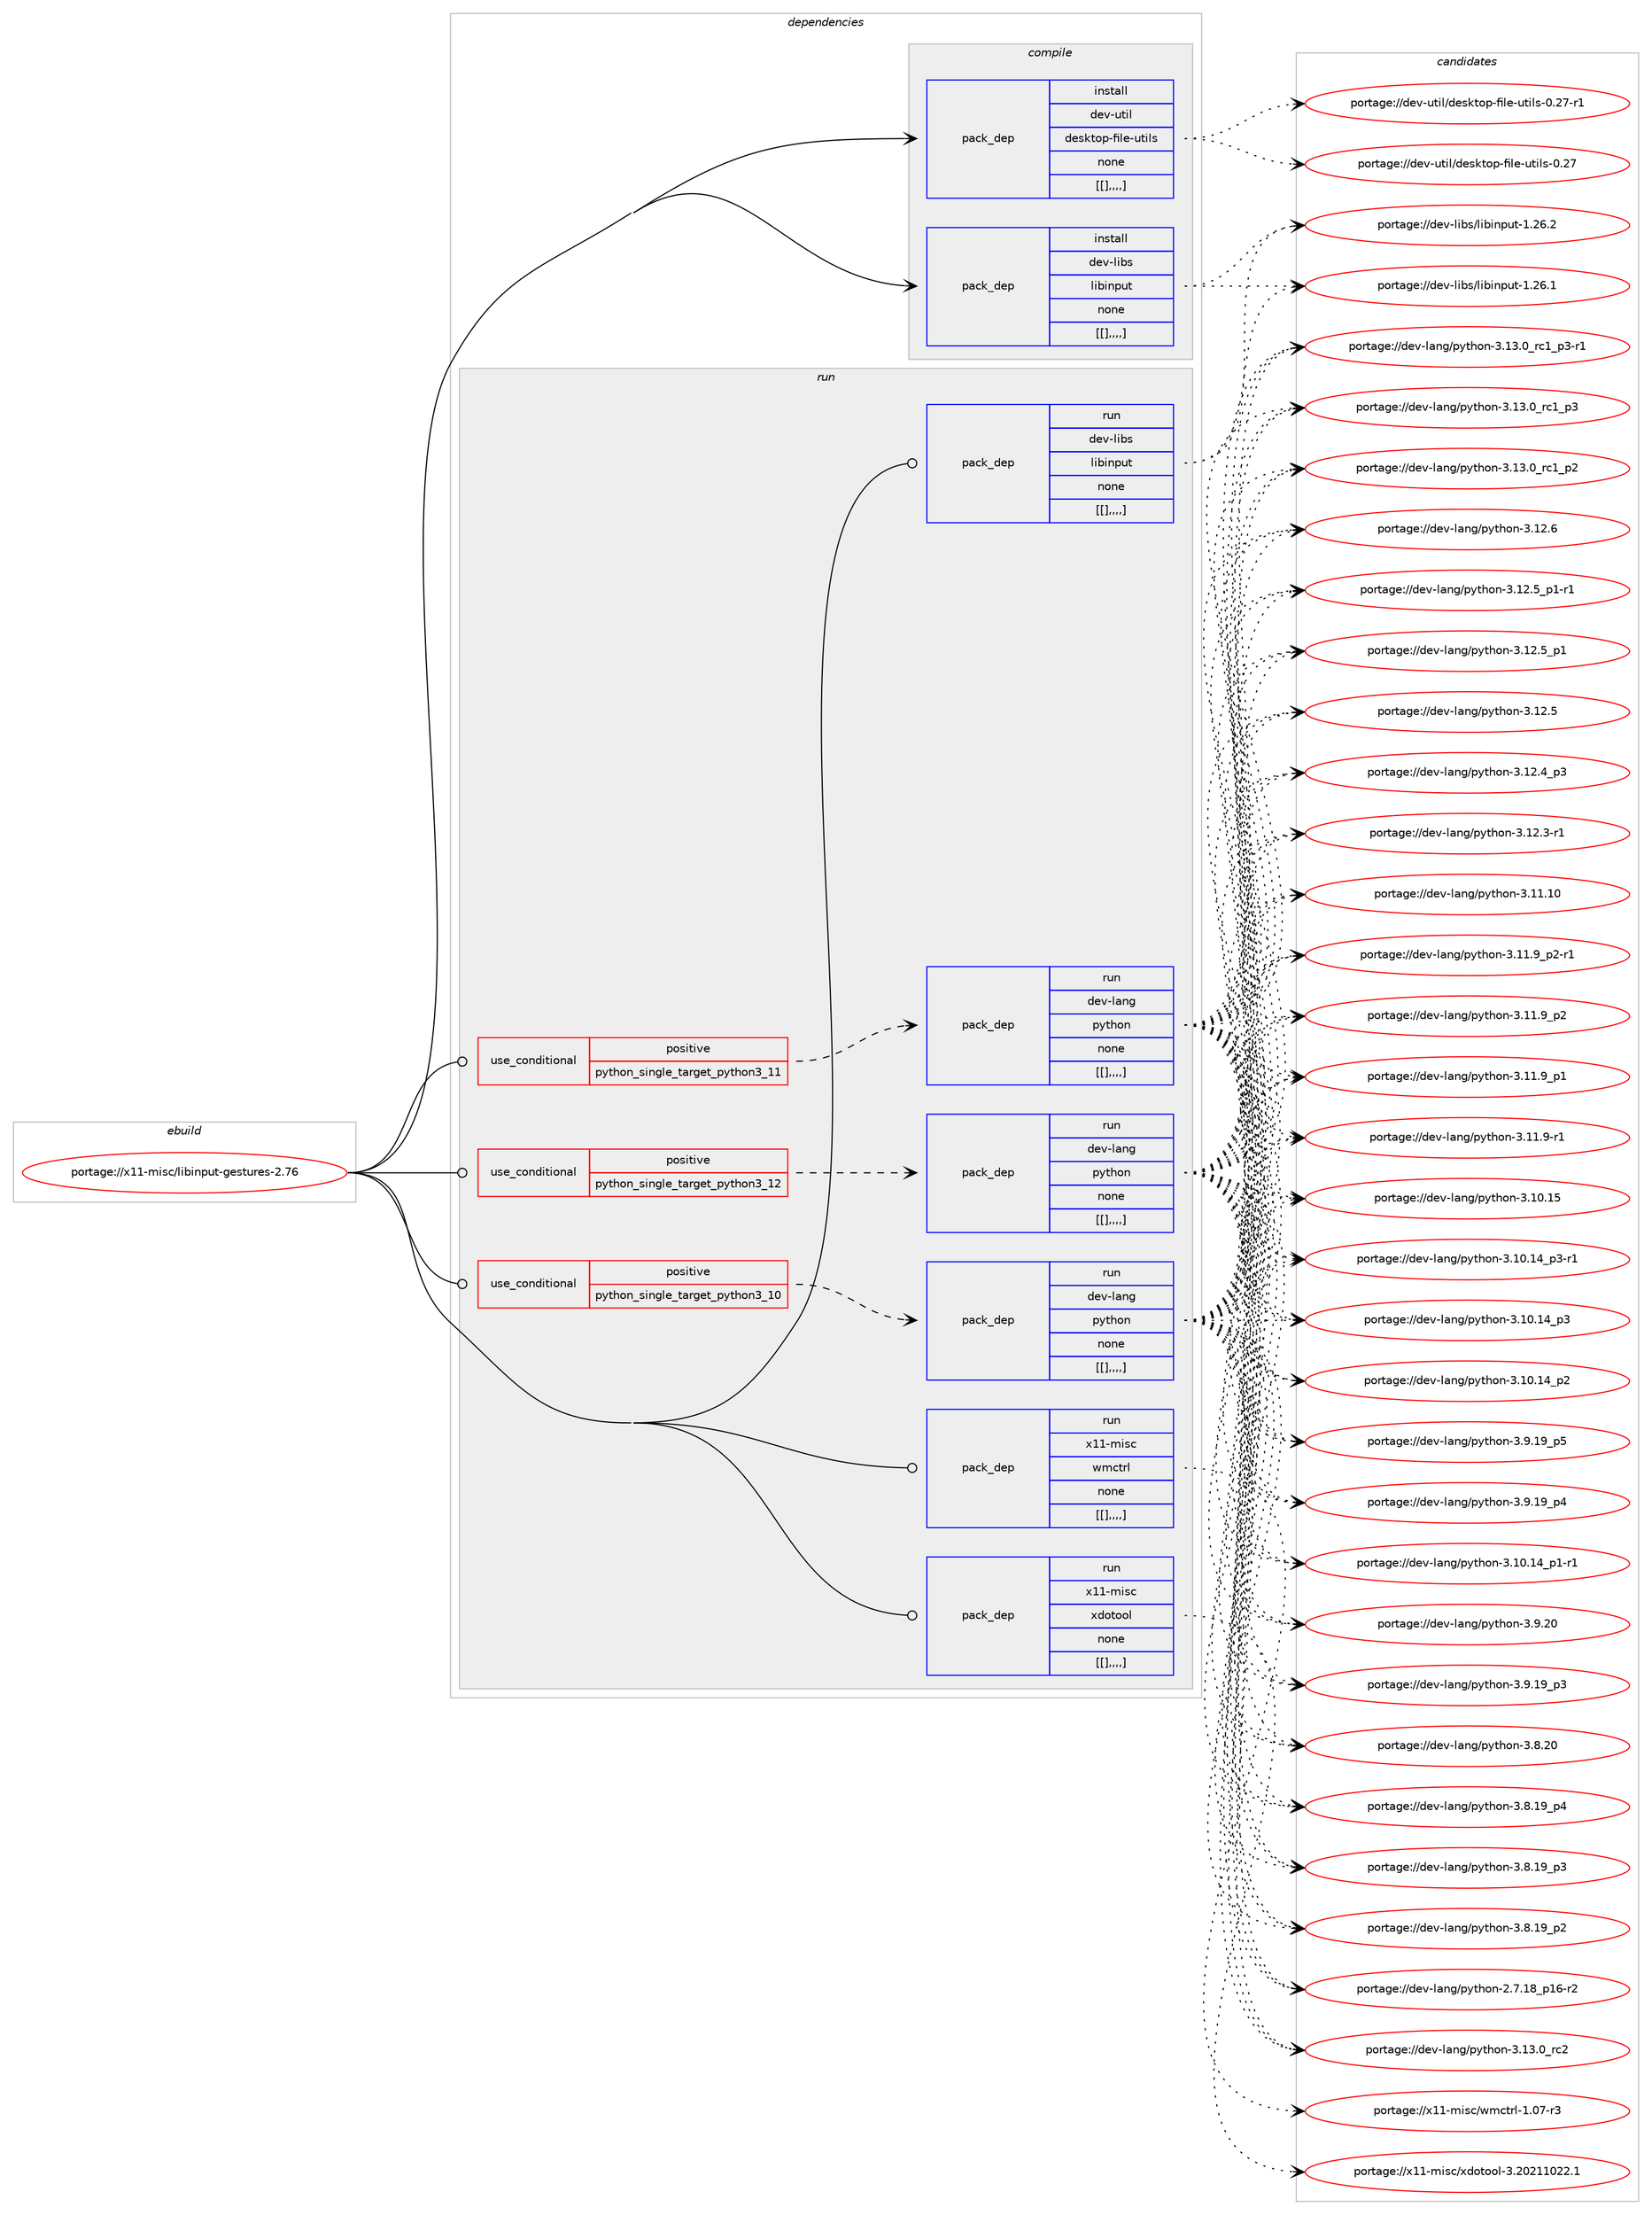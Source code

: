 digraph prolog {

# *************
# Graph options
# *************

newrank=true;
concentrate=true;
compound=true;
graph [rankdir=LR,fontname=Helvetica,fontsize=10,ranksep=1.5];#, ranksep=2.5, nodesep=0.2];
edge  [arrowhead=vee];
node  [fontname=Helvetica,fontsize=10];

# **********
# The ebuild
# **********

subgraph cluster_leftcol {
color=gray;
label=<<i>ebuild</i>>;
id [label="portage://x11-misc/libinput-gestures-2.76", color=red, width=4, href="../x11-misc/libinput-gestures-2.76.svg"];
}

# ****************
# The dependencies
# ****************

subgraph cluster_midcol {
color=gray;
label=<<i>dependencies</i>>;
subgraph cluster_compile {
fillcolor="#eeeeee";
style=filled;
label=<<i>compile</i>>;
subgraph pack349124 {
dependency479922 [label=<<TABLE BORDER="0" CELLBORDER="1" CELLSPACING="0" CELLPADDING="4" WIDTH="220"><TR><TD ROWSPAN="6" CELLPADDING="30">pack_dep</TD></TR><TR><TD WIDTH="110">install</TD></TR><TR><TD>dev-libs</TD></TR><TR><TD>libinput</TD></TR><TR><TD>none</TD></TR><TR><TD>[[],,,,]</TD></TR></TABLE>>, shape=none, color=blue];
}
id:e -> dependency479922:w [weight=20,style="solid",arrowhead="vee"];
subgraph pack349125 {
dependency479923 [label=<<TABLE BORDER="0" CELLBORDER="1" CELLSPACING="0" CELLPADDING="4" WIDTH="220"><TR><TD ROWSPAN="6" CELLPADDING="30">pack_dep</TD></TR><TR><TD WIDTH="110">install</TD></TR><TR><TD>dev-util</TD></TR><TR><TD>desktop-file-utils</TD></TR><TR><TD>none</TD></TR><TR><TD>[[],,,,]</TD></TR></TABLE>>, shape=none, color=blue];
}
id:e -> dependency479923:w [weight=20,style="solid",arrowhead="vee"];
}
subgraph cluster_compileandrun {
fillcolor="#eeeeee";
style=filled;
label=<<i>compile and run</i>>;
}
subgraph cluster_run {
fillcolor="#eeeeee";
style=filled;
label=<<i>run</i>>;
subgraph cond127276 {
dependency479924 [label=<<TABLE BORDER="0" CELLBORDER="1" CELLSPACING="0" CELLPADDING="4"><TR><TD ROWSPAN="3" CELLPADDING="10">use_conditional</TD></TR><TR><TD>positive</TD></TR><TR><TD>python_single_target_python3_10</TD></TR></TABLE>>, shape=none, color=red];
subgraph pack349126 {
dependency479925 [label=<<TABLE BORDER="0" CELLBORDER="1" CELLSPACING="0" CELLPADDING="4" WIDTH="220"><TR><TD ROWSPAN="6" CELLPADDING="30">pack_dep</TD></TR><TR><TD WIDTH="110">run</TD></TR><TR><TD>dev-lang</TD></TR><TR><TD>python</TD></TR><TR><TD>none</TD></TR><TR><TD>[[],,,,]</TD></TR></TABLE>>, shape=none, color=blue];
}
dependency479924:e -> dependency479925:w [weight=20,style="dashed",arrowhead="vee"];
}
id:e -> dependency479924:w [weight=20,style="solid",arrowhead="odot"];
subgraph cond127277 {
dependency479926 [label=<<TABLE BORDER="0" CELLBORDER="1" CELLSPACING="0" CELLPADDING="4"><TR><TD ROWSPAN="3" CELLPADDING="10">use_conditional</TD></TR><TR><TD>positive</TD></TR><TR><TD>python_single_target_python3_11</TD></TR></TABLE>>, shape=none, color=red];
subgraph pack349127 {
dependency479927 [label=<<TABLE BORDER="0" CELLBORDER="1" CELLSPACING="0" CELLPADDING="4" WIDTH="220"><TR><TD ROWSPAN="6" CELLPADDING="30">pack_dep</TD></TR><TR><TD WIDTH="110">run</TD></TR><TR><TD>dev-lang</TD></TR><TR><TD>python</TD></TR><TR><TD>none</TD></TR><TR><TD>[[],,,,]</TD></TR></TABLE>>, shape=none, color=blue];
}
dependency479926:e -> dependency479927:w [weight=20,style="dashed",arrowhead="vee"];
}
id:e -> dependency479926:w [weight=20,style="solid",arrowhead="odot"];
subgraph cond127278 {
dependency479928 [label=<<TABLE BORDER="0" CELLBORDER="1" CELLSPACING="0" CELLPADDING="4"><TR><TD ROWSPAN="3" CELLPADDING="10">use_conditional</TD></TR><TR><TD>positive</TD></TR><TR><TD>python_single_target_python3_12</TD></TR></TABLE>>, shape=none, color=red];
subgraph pack349128 {
dependency479929 [label=<<TABLE BORDER="0" CELLBORDER="1" CELLSPACING="0" CELLPADDING="4" WIDTH="220"><TR><TD ROWSPAN="6" CELLPADDING="30">pack_dep</TD></TR><TR><TD WIDTH="110">run</TD></TR><TR><TD>dev-lang</TD></TR><TR><TD>python</TD></TR><TR><TD>none</TD></TR><TR><TD>[[],,,,]</TD></TR></TABLE>>, shape=none, color=blue];
}
dependency479928:e -> dependency479929:w [weight=20,style="dashed",arrowhead="vee"];
}
id:e -> dependency479928:w [weight=20,style="solid",arrowhead="odot"];
subgraph pack349129 {
dependency479930 [label=<<TABLE BORDER="0" CELLBORDER="1" CELLSPACING="0" CELLPADDING="4" WIDTH="220"><TR><TD ROWSPAN="6" CELLPADDING="30">pack_dep</TD></TR><TR><TD WIDTH="110">run</TD></TR><TR><TD>dev-libs</TD></TR><TR><TD>libinput</TD></TR><TR><TD>none</TD></TR><TR><TD>[[],,,,]</TD></TR></TABLE>>, shape=none, color=blue];
}
id:e -> dependency479930:w [weight=20,style="solid",arrowhead="odot"];
subgraph pack349130 {
dependency479931 [label=<<TABLE BORDER="0" CELLBORDER="1" CELLSPACING="0" CELLPADDING="4" WIDTH="220"><TR><TD ROWSPAN="6" CELLPADDING="30">pack_dep</TD></TR><TR><TD WIDTH="110">run</TD></TR><TR><TD>x11-misc</TD></TR><TR><TD>wmctrl</TD></TR><TR><TD>none</TD></TR><TR><TD>[[],,,,]</TD></TR></TABLE>>, shape=none, color=blue];
}
id:e -> dependency479931:w [weight=20,style="solid",arrowhead="odot"];
subgraph pack349131 {
dependency479932 [label=<<TABLE BORDER="0" CELLBORDER="1" CELLSPACING="0" CELLPADDING="4" WIDTH="220"><TR><TD ROWSPAN="6" CELLPADDING="30">pack_dep</TD></TR><TR><TD WIDTH="110">run</TD></TR><TR><TD>x11-misc</TD></TR><TR><TD>xdotool</TD></TR><TR><TD>none</TD></TR><TR><TD>[[],,,,]</TD></TR></TABLE>>, shape=none, color=blue];
}
id:e -> dependency479932:w [weight=20,style="solid",arrowhead="odot"];
}
}

# **************
# The candidates
# **************

subgraph cluster_choices {
rank=same;
color=gray;
label=<<i>candidates</i>>;

subgraph choice349124 {
color=black;
nodesep=1;
choice1001011184510810598115471081059810511011211711645494650544650 [label="portage://dev-libs/libinput-1.26.2", color=red, width=4,href="../dev-libs/libinput-1.26.2.svg"];
choice1001011184510810598115471081059810511011211711645494650544649 [label="portage://dev-libs/libinput-1.26.1", color=red, width=4,href="../dev-libs/libinput-1.26.1.svg"];
dependency479922:e -> choice1001011184510810598115471081059810511011211711645494650544650:w [style=dotted,weight="100"];
dependency479922:e -> choice1001011184510810598115471081059810511011211711645494650544649:w [style=dotted,weight="100"];
}
subgraph choice349125 {
color=black;
nodesep=1;
choice1001011184511711610510847100101115107116111112451021051081014511711610510811545484650554511449 [label="portage://dev-util/desktop-file-utils-0.27-r1", color=red, width=4,href="../dev-util/desktop-file-utils-0.27-r1.svg"];
choice100101118451171161051084710010111510711611111245102105108101451171161051081154548465055 [label="portage://dev-util/desktop-file-utils-0.27", color=red, width=4,href="../dev-util/desktop-file-utils-0.27.svg"];
dependency479923:e -> choice1001011184511711610510847100101115107116111112451021051081014511711610510811545484650554511449:w [style=dotted,weight="100"];
dependency479923:e -> choice100101118451171161051084710010111510711611111245102105108101451171161051081154548465055:w [style=dotted,weight="100"];
}
subgraph choice349126 {
color=black;
nodesep=1;
choice10010111845108971101034711212111610411111045514649514648951149950 [label="portage://dev-lang/python-3.13.0_rc2", color=red, width=4,href="../dev-lang/python-3.13.0_rc2.svg"];
choice1001011184510897110103471121211161041111104551464951464895114994995112514511449 [label="portage://dev-lang/python-3.13.0_rc1_p3-r1", color=red, width=4,href="../dev-lang/python-3.13.0_rc1_p3-r1.svg"];
choice100101118451089711010347112121116104111110455146495146489511499499511251 [label="portage://dev-lang/python-3.13.0_rc1_p3", color=red, width=4,href="../dev-lang/python-3.13.0_rc1_p3.svg"];
choice100101118451089711010347112121116104111110455146495146489511499499511250 [label="portage://dev-lang/python-3.13.0_rc1_p2", color=red, width=4,href="../dev-lang/python-3.13.0_rc1_p2.svg"];
choice10010111845108971101034711212111610411111045514649504654 [label="portage://dev-lang/python-3.12.6", color=red, width=4,href="../dev-lang/python-3.12.6.svg"];
choice1001011184510897110103471121211161041111104551464950465395112494511449 [label="portage://dev-lang/python-3.12.5_p1-r1", color=red, width=4,href="../dev-lang/python-3.12.5_p1-r1.svg"];
choice100101118451089711010347112121116104111110455146495046539511249 [label="portage://dev-lang/python-3.12.5_p1", color=red, width=4,href="../dev-lang/python-3.12.5_p1.svg"];
choice10010111845108971101034711212111610411111045514649504653 [label="portage://dev-lang/python-3.12.5", color=red, width=4,href="../dev-lang/python-3.12.5.svg"];
choice100101118451089711010347112121116104111110455146495046529511251 [label="portage://dev-lang/python-3.12.4_p3", color=red, width=4,href="../dev-lang/python-3.12.4_p3.svg"];
choice100101118451089711010347112121116104111110455146495046514511449 [label="portage://dev-lang/python-3.12.3-r1", color=red, width=4,href="../dev-lang/python-3.12.3-r1.svg"];
choice1001011184510897110103471121211161041111104551464949464948 [label="portage://dev-lang/python-3.11.10", color=red, width=4,href="../dev-lang/python-3.11.10.svg"];
choice1001011184510897110103471121211161041111104551464949465795112504511449 [label="portage://dev-lang/python-3.11.9_p2-r1", color=red, width=4,href="../dev-lang/python-3.11.9_p2-r1.svg"];
choice100101118451089711010347112121116104111110455146494946579511250 [label="portage://dev-lang/python-3.11.9_p2", color=red, width=4,href="../dev-lang/python-3.11.9_p2.svg"];
choice100101118451089711010347112121116104111110455146494946579511249 [label="portage://dev-lang/python-3.11.9_p1", color=red, width=4,href="../dev-lang/python-3.11.9_p1.svg"];
choice100101118451089711010347112121116104111110455146494946574511449 [label="portage://dev-lang/python-3.11.9-r1", color=red, width=4,href="../dev-lang/python-3.11.9-r1.svg"];
choice1001011184510897110103471121211161041111104551464948464953 [label="portage://dev-lang/python-3.10.15", color=red, width=4,href="../dev-lang/python-3.10.15.svg"];
choice100101118451089711010347112121116104111110455146494846495295112514511449 [label="portage://dev-lang/python-3.10.14_p3-r1", color=red, width=4,href="../dev-lang/python-3.10.14_p3-r1.svg"];
choice10010111845108971101034711212111610411111045514649484649529511251 [label="portage://dev-lang/python-3.10.14_p3", color=red, width=4,href="../dev-lang/python-3.10.14_p3.svg"];
choice10010111845108971101034711212111610411111045514649484649529511250 [label="portage://dev-lang/python-3.10.14_p2", color=red, width=4,href="../dev-lang/python-3.10.14_p2.svg"];
choice100101118451089711010347112121116104111110455146494846495295112494511449 [label="portage://dev-lang/python-3.10.14_p1-r1", color=red, width=4,href="../dev-lang/python-3.10.14_p1-r1.svg"];
choice10010111845108971101034711212111610411111045514657465048 [label="portage://dev-lang/python-3.9.20", color=red, width=4,href="../dev-lang/python-3.9.20.svg"];
choice100101118451089711010347112121116104111110455146574649579511253 [label="portage://dev-lang/python-3.9.19_p5", color=red, width=4,href="../dev-lang/python-3.9.19_p5.svg"];
choice100101118451089711010347112121116104111110455146574649579511252 [label="portage://dev-lang/python-3.9.19_p4", color=red, width=4,href="../dev-lang/python-3.9.19_p4.svg"];
choice100101118451089711010347112121116104111110455146574649579511251 [label="portage://dev-lang/python-3.9.19_p3", color=red, width=4,href="../dev-lang/python-3.9.19_p3.svg"];
choice10010111845108971101034711212111610411111045514656465048 [label="portage://dev-lang/python-3.8.20", color=red, width=4,href="../dev-lang/python-3.8.20.svg"];
choice100101118451089711010347112121116104111110455146564649579511252 [label="portage://dev-lang/python-3.8.19_p4", color=red, width=4,href="../dev-lang/python-3.8.19_p4.svg"];
choice100101118451089711010347112121116104111110455146564649579511251 [label="portage://dev-lang/python-3.8.19_p3", color=red, width=4,href="../dev-lang/python-3.8.19_p3.svg"];
choice100101118451089711010347112121116104111110455146564649579511250 [label="portage://dev-lang/python-3.8.19_p2", color=red, width=4,href="../dev-lang/python-3.8.19_p2.svg"];
choice100101118451089711010347112121116104111110455046554649569511249544511450 [label="portage://dev-lang/python-2.7.18_p16-r2", color=red, width=4,href="../dev-lang/python-2.7.18_p16-r2.svg"];
dependency479925:e -> choice10010111845108971101034711212111610411111045514649514648951149950:w [style=dotted,weight="100"];
dependency479925:e -> choice1001011184510897110103471121211161041111104551464951464895114994995112514511449:w [style=dotted,weight="100"];
dependency479925:e -> choice100101118451089711010347112121116104111110455146495146489511499499511251:w [style=dotted,weight="100"];
dependency479925:e -> choice100101118451089711010347112121116104111110455146495146489511499499511250:w [style=dotted,weight="100"];
dependency479925:e -> choice10010111845108971101034711212111610411111045514649504654:w [style=dotted,weight="100"];
dependency479925:e -> choice1001011184510897110103471121211161041111104551464950465395112494511449:w [style=dotted,weight="100"];
dependency479925:e -> choice100101118451089711010347112121116104111110455146495046539511249:w [style=dotted,weight="100"];
dependency479925:e -> choice10010111845108971101034711212111610411111045514649504653:w [style=dotted,weight="100"];
dependency479925:e -> choice100101118451089711010347112121116104111110455146495046529511251:w [style=dotted,weight="100"];
dependency479925:e -> choice100101118451089711010347112121116104111110455146495046514511449:w [style=dotted,weight="100"];
dependency479925:e -> choice1001011184510897110103471121211161041111104551464949464948:w [style=dotted,weight="100"];
dependency479925:e -> choice1001011184510897110103471121211161041111104551464949465795112504511449:w [style=dotted,weight="100"];
dependency479925:e -> choice100101118451089711010347112121116104111110455146494946579511250:w [style=dotted,weight="100"];
dependency479925:e -> choice100101118451089711010347112121116104111110455146494946579511249:w [style=dotted,weight="100"];
dependency479925:e -> choice100101118451089711010347112121116104111110455146494946574511449:w [style=dotted,weight="100"];
dependency479925:e -> choice1001011184510897110103471121211161041111104551464948464953:w [style=dotted,weight="100"];
dependency479925:e -> choice100101118451089711010347112121116104111110455146494846495295112514511449:w [style=dotted,weight="100"];
dependency479925:e -> choice10010111845108971101034711212111610411111045514649484649529511251:w [style=dotted,weight="100"];
dependency479925:e -> choice10010111845108971101034711212111610411111045514649484649529511250:w [style=dotted,weight="100"];
dependency479925:e -> choice100101118451089711010347112121116104111110455146494846495295112494511449:w [style=dotted,weight="100"];
dependency479925:e -> choice10010111845108971101034711212111610411111045514657465048:w [style=dotted,weight="100"];
dependency479925:e -> choice100101118451089711010347112121116104111110455146574649579511253:w [style=dotted,weight="100"];
dependency479925:e -> choice100101118451089711010347112121116104111110455146574649579511252:w [style=dotted,weight="100"];
dependency479925:e -> choice100101118451089711010347112121116104111110455146574649579511251:w [style=dotted,weight="100"];
dependency479925:e -> choice10010111845108971101034711212111610411111045514656465048:w [style=dotted,weight="100"];
dependency479925:e -> choice100101118451089711010347112121116104111110455146564649579511252:w [style=dotted,weight="100"];
dependency479925:e -> choice100101118451089711010347112121116104111110455146564649579511251:w [style=dotted,weight="100"];
dependency479925:e -> choice100101118451089711010347112121116104111110455146564649579511250:w [style=dotted,weight="100"];
dependency479925:e -> choice100101118451089711010347112121116104111110455046554649569511249544511450:w [style=dotted,weight="100"];
}
subgraph choice349127 {
color=black;
nodesep=1;
choice10010111845108971101034711212111610411111045514649514648951149950 [label="portage://dev-lang/python-3.13.0_rc2", color=red, width=4,href="../dev-lang/python-3.13.0_rc2.svg"];
choice1001011184510897110103471121211161041111104551464951464895114994995112514511449 [label="portage://dev-lang/python-3.13.0_rc1_p3-r1", color=red, width=4,href="../dev-lang/python-3.13.0_rc1_p3-r1.svg"];
choice100101118451089711010347112121116104111110455146495146489511499499511251 [label="portage://dev-lang/python-3.13.0_rc1_p3", color=red, width=4,href="../dev-lang/python-3.13.0_rc1_p3.svg"];
choice100101118451089711010347112121116104111110455146495146489511499499511250 [label="portage://dev-lang/python-3.13.0_rc1_p2", color=red, width=4,href="../dev-lang/python-3.13.0_rc1_p2.svg"];
choice10010111845108971101034711212111610411111045514649504654 [label="portage://dev-lang/python-3.12.6", color=red, width=4,href="../dev-lang/python-3.12.6.svg"];
choice1001011184510897110103471121211161041111104551464950465395112494511449 [label="portage://dev-lang/python-3.12.5_p1-r1", color=red, width=4,href="../dev-lang/python-3.12.5_p1-r1.svg"];
choice100101118451089711010347112121116104111110455146495046539511249 [label="portage://dev-lang/python-3.12.5_p1", color=red, width=4,href="../dev-lang/python-3.12.5_p1.svg"];
choice10010111845108971101034711212111610411111045514649504653 [label="portage://dev-lang/python-3.12.5", color=red, width=4,href="../dev-lang/python-3.12.5.svg"];
choice100101118451089711010347112121116104111110455146495046529511251 [label="portage://dev-lang/python-3.12.4_p3", color=red, width=4,href="../dev-lang/python-3.12.4_p3.svg"];
choice100101118451089711010347112121116104111110455146495046514511449 [label="portage://dev-lang/python-3.12.3-r1", color=red, width=4,href="../dev-lang/python-3.12.3-r1.svg"];
choice1001011184510897110103471121211161041111104551464949464948 [label="portage://dev-lang/python-3.11.10", color=red, width=4,href="../dev-lang/python-3.11.10.svg"];
choice1001011184510897110103471121211161041111104551464949465795112504511449 [label="portage://dev-lang/python-3.11.9_p2-r1", color=red, width=4,href="../dev-lang/python-3.11.9_p2-r1.svg"];
choice100101118451089711010347112121116104111110455146494946579511250 [label="portage://dev-lang/python-3.11.9_p2", color=red, width=4,href="../dev-lang/python-3.11.9_p2.svg"];
choice100101118451089711010347112121116104111110455146494946579511249 [label="portage://dev-lang/python-3.11.9_p1", color=red, width=4,href="../dev-lang/python-3.11.9_p1.svg"];
choice100101118451089711010347112121116104111110455146494946574511449 [label="portage://dev-lang/python-3.11.9-r1", color=red, width=4,href="../dev-lang/python-3.11.9-r1.svg"];
choice1001011184510897110103471121211161041111104551464948464953 [label="portage://dev-lang/python-3.10.15", color=red, width=4,href="../dev-lang/python-3.10.15.svg"];
choice100101118451089711010347112121116104111110455146494846495295112514511449 [label="portage://dev-lang/python-3.10.14_p3-r1", color=red, width=4,href="../dev-lang/python-3.10.14_p3-r1.svg"];
choice10010111845108971101034711212111610411111045514649484649529511251 [label="portage://dev-lang/python-3.10.14_p3", color=red, width=4,href="../dev-lang/python-3.10.14_p3.svg"];
choice10010111845108971101034711212111610411111045514649484649529511250 [label="portage://dev-lang/python-3.10.14_p2", color=red, width=4,href="../dev-lang/python-3.10.14_p2.svg"];
choice100101118451089711010347112121116104111110455146494846495295112494511449 [label="portage://dev-lang/python-3.10.14_p1-r1", color=red, width=4,href="../dev-lang/python-3.10.14_p1-r1.svg"];
choice10010111845108971101034711212111610411111045514657465048 [label="portage://dev-lang/python-3.9.20", color=red, width=4,href="../dev-lang/python-3.9.20.svg"];
choice100101118451089711010347112121116104111110455146574649579511253 [label="portage://dev-lang/python-3.9.19_p5", color=red, width=4,href="../dev-lang/python-3.9.19_p5.svg"];
choice100101118451089711010347112121116104111110455146574649579511252 [label="portage://dev-lang/python-3.9.19_p4", color=red, width=4,href="../dev-lang/python-3.9.19_p4.svg"];
choice100101118451089711010347112121116104111110455146574649579511251 [label="portage://dev-lang/python-3.9.19_p3", color=red, width=4,href="../dev-lang/python-3.9.19_p3.svg"];
choice10010111845108971101034711212111610411111045514656465048 [label="portage://dev-lang/python-3.8.20", color=red, width=4,href="../dev-lang/python-3.8.20.svg"];
choice100101118451089711010347112121116104111110455146564649579511252 [label="portage://dev-lang/python-3.8.19_p4", color=red, width=4,href="../dev-lang/python-3.8.19_p4.svg"];
choice100101118451089711010347112121116104111110455146564649579511251 [label="portage://dev-lang/python-3.8.19_p3", color=red, width=4,href="../dev-lang/python-3.8.19_p3.svg"];
choice100101118451089711010347112121116104111110455146564649579511250 [label="portage://dev-lang/python-3.8.19_p2", color=red, width=4,href="../dev-lang/python-3.8.19_p2.svg"];
choice100101118451089711010347112121116104111110455046554649569511249544511450 [label="portage://dev-lang/python-2.7.18_p16-r2", color=red, width=4,href="../dev-lang/python-2.7.18_p16-r2.svg"];
dependency479927:e -> choice10010111845108971101034711212111610411111045514649514648951149950:w [style=dotted,weight="100"];
dependency479927:e -> choice1001011184510897110103471121211161041111104551464951464895114994995112514511449:w [style=dotted,weight="100"];
dependency479927:e -> choice100101118451089711010347112121116104111110455146495146489511499499511251:w [style=dotted,weight="100"];
dependency479927:e -> choice100101118451089711010347112121116104111110455146495146489511499499511250:w [style=dotted,weight="100"];
dependency479927:e -> choice10010111845108971101034711212111610411111045514649504654:w [style=dotted,weight="100"];
dependency479927:e -> choice1001011184510897110103471121211161041111104551464950465395112494511449:w [style=dotted,weight="100"];
dependency479927:e -> choice100101118451089711010347112121116104111110455146495046539511249:w [style=dotted,weight="100"];
dependency479927:e -> choice10010111845108971101034711212111610411111045514649504653:w [style=dotted,weight="100"];
dependency479927:e -> choice100101118451089711010347112121116104111110455146495046529511251:w [style=dotted,weight="100"];
dependency479927:e -> choice100101118451089711010347112121116104111110455146495046514511449:w [style=dotted,weight="100"];
dependency479927:e -> choice1001011184510897110103471121211161041111104551464949464948:w [style=dotted,weight="100"];
dependency479927:e -> choice1001011184510897110103471121211161041111104551464949465795112504511449:w [style=dotted,weight="100"];
dependency479927:e -> choice100101118451089711010347112121116104111110455146494946579511250:w [style=dotted,weight="100"];
dependency479927:e -> choice100101118451089711010347112121116104111110455146494946579511249:w [style=dotted,weight="100"];
dependency479927:e -> choice100101118451089711010347112121116104111110455146494946574511449:w [style=dotted,weight="100"];
dependency479927:e -> choice1001011184510897110103471121211161041111104551464948464953:w [style=dotted,weight="100"];
dependency479927:e -> choice100101118451089711010347112121116104111110455146494846495295112514511449:w [style=dotted,weight="100"];
dependency479927:e -> choice10010111845108971101034711212111610411111045514649484649529511251:w [style=dotted,weight="100"];
dependency479927:e -> choice10010111845108971101034711212111610411111045514649484649529511250:w [style=dotted,weight="100"];
dependency479927:e -> choice100101118451089711010347112121116104111110455146494846495295112494511449:w [style=dotted,weight="100"];
dependency479927:e -> choice10010111845108971101034711212111610411111045514657465048:w [style=dotted,weight="100"];
dependency479927:e -> choice100101118451089711010347112121116104111110455146574649579511253:w [style=dotted,weight="100"];
dependency479927:e -> choice100101118451089711010347112121116104111110455146574649579511252:w [style=dotted,weight="100"];
dependency479927:e -> choice100101118451089711010347112121116104111110455146574649579511251:w [style=dotted,weight="100"];
dependency479927:e -> choice10010111845108971101034711212111610411111045514656465048:w [style=dotted,weight="100"];
dependency479927:e -> choice100101118451089711010347112121116104111110455146564649579511252:w [style=dotted,weight="100"];
dependency479927:e -> choice100101118451089711010347112121116104111110455146564649579511251:w [style=dotted,weight="100"];
dependency479927:e -> choice100101118451089711010347112121116104111110455146564649579511250:w [style=dotted,weight="100"];
dependency479927:e -> choice100101118451089711010347112121116104111110455046554649569511249544511450:w [style=dotted,weight="100"];
}
subgraph choice349128 {
color=black;
nodesep=1;
choice10010111845108971101034711212111610411111045514649514648951149950 [label="portage://dev-lang/python-3.13.0_rc2", color=red, width=4,href="../dev-lang/python-3.13.0_rc2.svg"];
choice1001011184510897110103471121211161041111104551464951464895114994995112514511449 [label="portage://dev-lang/python-3.13.0_rc1_p3-r1", color=red, width=4,href="../dev-lang/python-3.13.0_rc1_p3-r1.svg"];
choice100101118451089711010347112121116104111110455146495146489511499499511251 [label="portage://dev-lang/python-3.13.0_rc1_p3", color=red, width=4,href="../dev-lang/python-3.13.0_rc1_p3.svg"];
choice100101118451089711010347112121116104111110455146495146489511499499511250 [label="portage://dev-lang/python-3.13.0_rc1_p2", color=red, width=4,href="../dev-lang/python-3.13.0_rc1_p2.svg"];
choice10010111845108971101034711212111610411111045514649504654 [label="portage://dev-lang/python-3.12.6", color=red, width=4,href="../dev-lang/python-3.12.6.svg"];
choice1001011184510897110103471121211161041111104551464950465395112494511449 [label="portage://dev-lang/python-3.12.5_p1-r1", color=red, width=4,href="../dev-lang/python-3.12.5_p1-r1.svg"];
choice100101118451089711010347112121116104111110455146495046539511249 [label="portage://dev-lang/python-3.12.5_p1", color=red, width=4,href="../dev-lang/python-3.12.5_p1.svg"];
choice10010111845108971101034711212111610411111045514649504653 [label="portage://dev-lang/python-3.12.5", color=red, width=4,href="../dev-lang/python-3.12.5.svg"];
choice100101118451089711010347112121116104111110455146495046529511251 [label="portage://dev-lang/python-3.12.4_p3", color=red, width=4,href="../dev-lang/python-3.12.4_p3.svg"];
choice100101118451089711010347112121116104111110455146495046514511449 [label="portage://dev-lang/python-3.12.3-r1", color=red, width=4,href="../dev-lang/python-3.12.3-r1.svg"];
choice1001011184510897110103471121211161041111104551464949464948 [label="portage://dev-lang/python-3.11.10", color=red, width=4,href="../dev-lang/python-3.11.10.svg"];
choice1001011184510897110103471121211161041111104551464949465795112504511449 [label="portage://dev-lang/python-3.11.9_p2-r1", color=red, width=4,href="../dev-lang/python-3.11.9_p2-r1.svg"];
choice100101118451089711010347112121116104111110455146494946579511250 [label="portage://dev-lang/python-3.11.9_p2", color=red, width=4,href="../dev-lang/python-3.11.9_p2.svg"];
choice100101118451089711010347112121116104111110455146494946579511249 [label="portage://dev-lang/python-3.11.9_p1", color=red, width=4,href="../dev-lang/python-3.11.9_p1.svg"];
choice100101118451089711010347112121116104111110455146494946574511449 [label="portage://dev-lang/python-3.11.9-r1", color=red, width=4,href="../dev-lang/python-3.11.9-r1.svg"];
choice1001011184510897110103471121211161041111104551464948464953 [label="portage://dev-lang/python-3.10.15", color=red, width=4,href="../dev-lang/python-3.10.15.svg"];
choice100101118451089711010347112121116104111110455146494846495295112514511449 [label="portage://dev-lang/python-3.10.14_p3-r1", color=red, width=4,href="../dev-lang/python-3.10.14_p3-r1.svg"];
choice10010111845108971101034711212111610411111045514649484649529511251 [label="portage://dev-lang/python-3.10.14_p3", color=red, width=4,href="../dev-lang/python-3.10.14_p3.svg"];
choice10010111845108971101034711212111610411111045514649484649529511250 [label="portage://dev-lang/python-3.10.14_p2", color=red, width=4,href="../dev-lang/python-3.10.14_p2.svg"];
choice100101118451089711010347112121116104111110455146494846495295112494511449 [label="portage://dev-lang/python-3.10.14_p1-r1", color=red, width=4,href="../dev-lang/python-3.10.14_p1-r1.svg"];
choice10010111845108971101034711212111610411111045514657465048 [label="portage://dev-lang/python-3.9.20", color=red, width=4,href="../dev-lang/python-3.9.20.svg"];
choice100101118451089711010347112121116104111110455146574649579511253 [label="portage://dev-lang/python-3.9.19_p5", color=red, width=4,href="../dev-lang/python-3.9.19_p5.svg"];
choice100101118451089711010347112121116104111110455146574649579511252 [label="portage://dev-lang/python-3.9.19_p4", color=red, width=4,href="../dev-lang/python-3.9.19_p4.svg"];
choice100101118451089711010347112121116104111110455146574649579511251 [label="portage://dev-lang/python-3.9.19_p3", color=red, width=4,href="../dev-lang/python-3.9.19_p3.svg"];
choice10010111845108971101034711212111610411111045514656465048 [label="portage://dev-lang/python-3.8.20", color=red, width=4,href="../dev-lang/python-3.8.20.svg"];
choice100101118451089711010347112121116104111110455146564649579511252 [label="portage://dev-lang/python-3.8.19_p4", color=red, width=4,href="../dev-lang/python-3.8.19_p4.svg"];
choice100101118451089711010347112121116104111110455146564649579511251 [label="portage://dev-lang/python-3.8.19_p3", color=red, width=4,href="../dev-lang/python-3.8.19_p3.svg"];
choice100101118451089711010347112121116104111110455146564649579511250 [label="portage://dev-lang/python-3.8.19_p2", color=red, width=4,href="../dev-lang/python-3.8.19_p2.svg"];
choice100101118451089711010347112121116104111110455046554649569511249544511450 [label="portage://dev-lang/python-2.7.18_p16-r2", color=red, width=4,href="../dev-lang/python-2.7.18_p16-r2.svg"];
dependency479929:e -> choice10010111845108971101034711212111610411111045514649514648951149950:w [style=dotted,weight="100"];
dependency479929:e -> choice1001011184510897110103471121211161041111104551464951464895114994995112514511449:w [style=dotted,weight="100"];
dependency479929:e -> choice100101118451089711010347112121116104111110455146495146489511499499511251:w [style=dotted,weight="100"];
dependency479929:e -> choice100101118451089711010347112121116104111110455146495146489511499499511250:w [style=dotted,weight="100"];
dependency479929:e -> choice10010111845108971101034711212111610411111045514649504654:w [style=dotted,weight="100"];
dependency479929:e -> choice1001011184510897110103471121211161041111104551464950465395112494511449:w [style=dotted,weight="100"];
dependency479929:e -> choice100101118451089711010347112121116104111110455146495046539511249:w [style=dotted,weight="100"];
dependency479929:e -> choice10010111845108971101034711212111610411111045514649504653:w [style=dotted,weight="100"];
dependency479929:e -> choice100101118451089711010347112121116104111110455146495046529511251:w [style=dotted,weight="100"];
dependency479929:e -> choice100101118451089711010347112121116104111110455146495046514511449:w [style=dotted,weight="100"];
dependency479929:e -> choice1001011184510897110103471121211161041111104551464949464948:w [style=dotted,weight="100"];
dependency479929:e -> choice1001011184510897110103471121211161041111104551464949465795112504511449:w [style=dotted,weight="100"];
dependency479929:e -> choice100101118451089711010347112121116104111110455146494946579511250:w [style=dotted,weight="100"];
dependency479929:e -> choice100101118451089711010347112121116104111110455146494946579511249:w [style=dotted,weight="100"];
dependency479929:e -> choice100101118451089711010347112121116104111110455146494946574511449:w [style=dotted,weight="100"];
dependency479929:e -> choice1001011184510897110103471121211161041111104551464948464953:w [style=dotted,weight="100"];
dependency479929:e -> choice100101118451089711010347112121116104111110455146494846495295112514511449:w [style=dotted,weight="100"];
dependency479929:e -> choice10010111845108971101034711212111610411111045514649484649529511251:w [style=dotted,weight="100"];
dependency479929:e -> choice10010111845108971101034711212111610411111045514649484649529511250:w [style=dotted,weight="100"];
dependency479929:e -> choice100101118451089711010347112121116104111110455146494846495295112494511449:w [style=dotted,weight="100"];
dependency479929:e -> choice10010111845108971101034711212111610411111045514657465048:w [style=dotted,weight="100"];
dependency479929:e -> choice100101118451089711010347112121116104111110455146574649579511253:w [style=dotted,weight="100"];
dependency479929:e -> choice100101118451089711010347112121116104111110455146574649579511252:w [style=dotted,weight="100"];
dependency479929:e -> choice100101118451089711010347112121116104111110455146574649579511251:w [style=dotted,weight="100"];
dependency479929:e -> choice10010111845108971101034711212111610411111045514656465048:w [style=dotted,weight="100"];
dependency479929:e -> choice100101118451089711010347112121116104111110455146564649579511252:w [style=dotted,weight="100"];
dependency479929:e -> choice100101118451089711010347112121116104111110455146564649579511251:w [style=dotted,weight="100"];
dependency479929:e -> choice100101118451089711010347112121116104111110455146564649579511250:w [style=dotted,weight="100"];
dependency479929:e -> choice100101118451089711010347112121116104111110455046554649569511249544511450:w [style=dotted,weight="100"];
}
subgraph choice349129 {
color=black;
nodesep=1;
choice1001011184510810598115471081059810511011211711645494650544650 [label="portage://dev-libs/libinput-1.26.2", color=red, width=4,href="../dev-libs/libinput-1.26.2.svg"];
choice1001011184510810598115471081059810511011211711645494650544649 [label="portage://dev-libs/libinput-1.26.1", color=red, width=4,href="../dev-libs/libinput-1.26.1.svg"];
dependency479930:e -> choice1001011184510810598115471081059810511011211711645494650544650:w [style=dotted,weight="100"];
dependency479930:e -> choice1001011184510810598115471081059810511011211711645494650544649:w [style=dotted,weight="100"];
}
subgraph choice349130 {
color=black;
nodesep=1;
choice12049494510910511599471191099911611410845494648554511451 [label="portage://x11-misc/wmctrl-1.07-r3", color=red, width=4,href="../x11-misc/wmctrl-1.07-r3.svg"];
dependency479931:e -> choice12049494510910511599471191099911611410845494648554511451:w [style=dotted,weight="100"];
}
subgraph choice349131 {
color=black;
nodesep=1;
choice120494945109105115994712010011111611111110845514650485049494850504649 [label="portage://x11-misc/xdotool-3.20211022.1", color=red, width=4,href="../x11-misc/xdotool-3.20211022.1.svg"];
dependency479932:e -> choice120494945109105115994712010011111611111110845514650485049494850504649:w [style=dotted,weight="100"];
}
}

}
